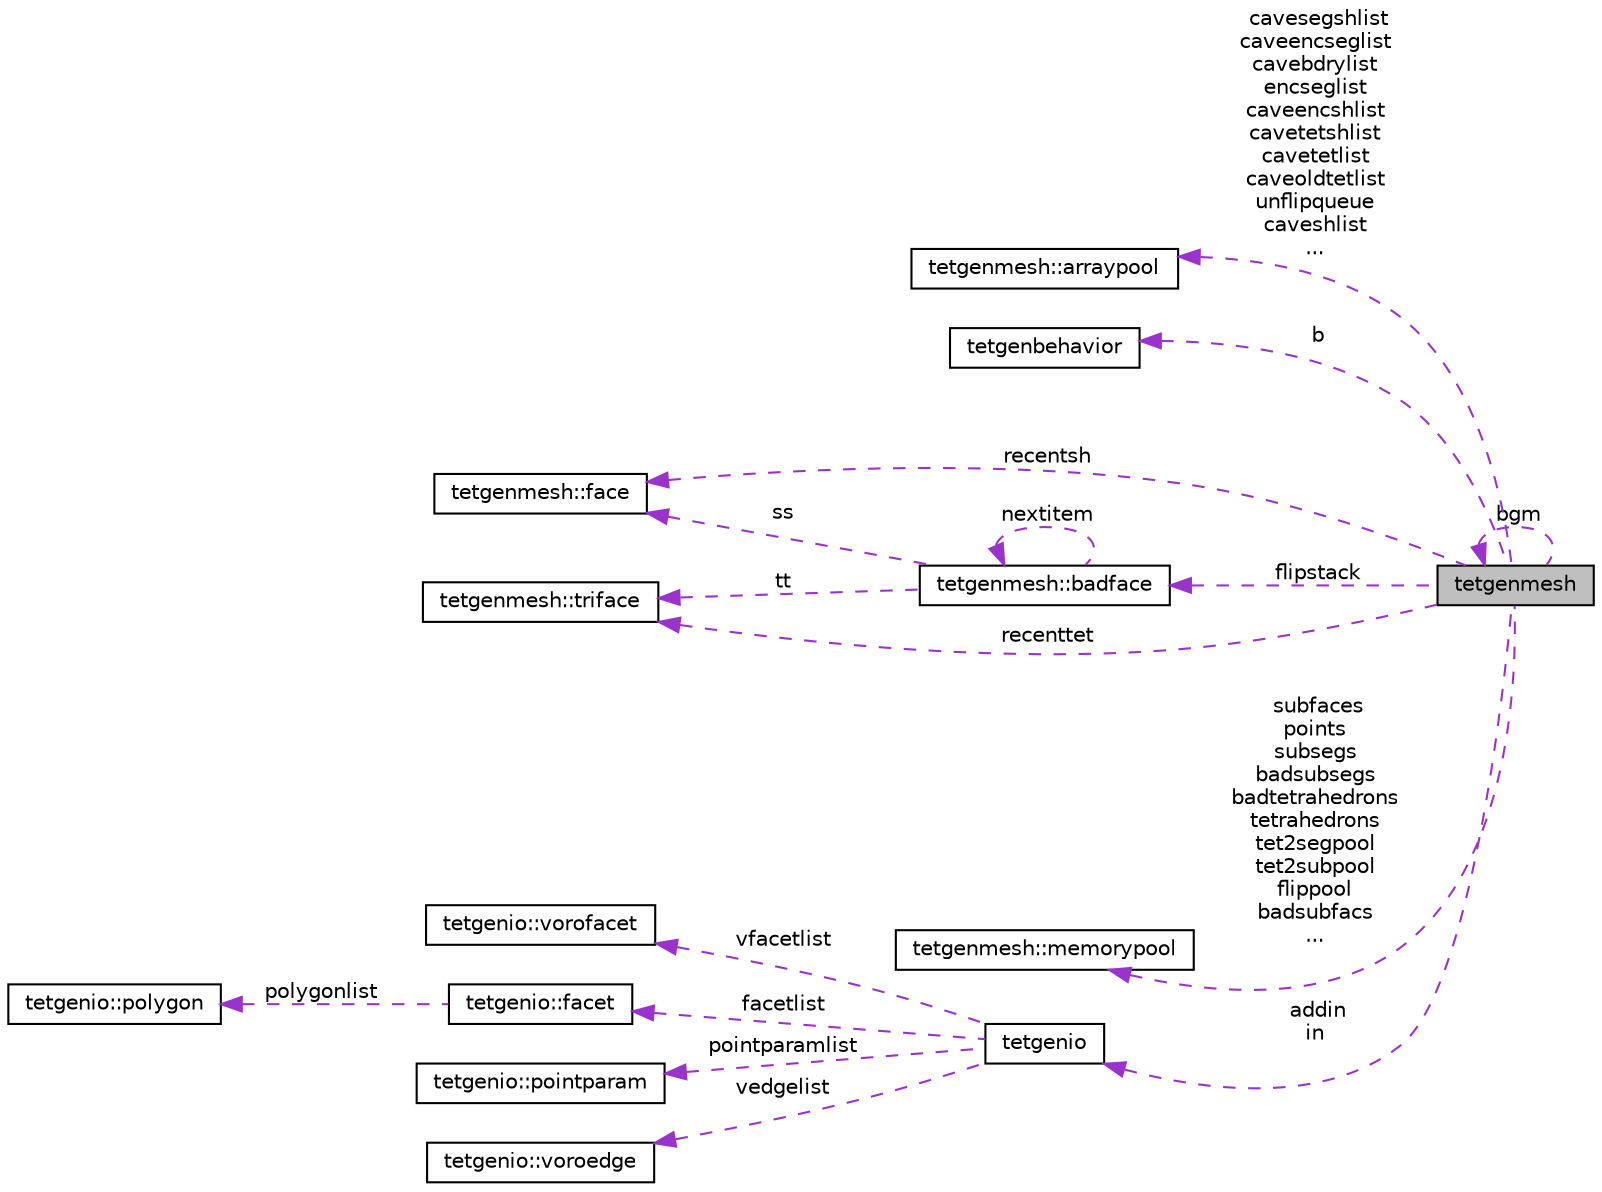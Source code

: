 digraph "tetgenmesh"
{
  edge [fontname="Helvetica",fontsize="10",labelfontname="Helvetica",labelfontsize="10"];
  node [fontname="Helvetica",fontsize="10",shape=record];
  rankdir="LR";
  Node1 [label="tetgenmesh",height=0.2,width=0.4,color="black", fillcolor="grey75", style="filled", fontcolor="black"];
  Node2 -> Node1 [dir="back",color="darkorchid3",fontsize="10",style="dashed",label=" cavesegshlist\ncaveencseglist\ncavebdrylist\nencseglist\ncaveencshlist\ncavetetshlist\ncavetetlist\ncaveoldtetlist\nunflipqueue\ncaveshlist\n..." ];
  Node2 [label="tetgenmesh::arraypool",height=0.2,width=0.4,color="black", fillcolor="white", style="filled",URL="$classtetgenmesh_1_1arraypool.html"];
  Node1 -> Node1 [dir="back",color="darkorchid3",fontsize="10",style="dashed",label=" bgm" ];
  Node3 -> Node1 [dir="back",color="darkorchid3",fontsize="10",style="dashed",label=" b" ];
  Node3 [label="tetgenbehavior",height=0.2,width=0.4,color="black", fillcolor="white", style="filled",URL="$classtetgenbehavior.html"];
  Node4 -> Node1 [dir="back",color="darkorchid3",fontsize="10",style="dashed",label=" recentsh" ];
  Node4 [label="tetgenmesh::face",height=0.2,width=0.4,color="black", fillcolor="white", style="filled",URL="$classtetgenmesh_1_1face.html"];
  Node5 -> Node1 [dir="back",color="darkorchid3",fontsize="10",style="dashed",label=" flipstack" ];
  Node5 [label="tetgenmesh::badface",height=0.2,width=0.4,color="black", fillcolor="white", style="filled",URL="$classtetgenmesh_1_1badface.html"];
  Node4 -> Node5 [dir="back",color="darkorchid3",fontsize="10",style="dashed",label=" ss" ];
  Node5 -> Node5 [dir="back",color="darkorchid3",fontsize="10",style="dashed",label=" nextitem" ];
  Node6 -> Node5 [dir="back",color="darkorchid3",fontsize="10",style="dashed",label=" tt" ];
  Node6 [label="tetgenmesh::triface",height=0.2,width=0.4,color="black", fillcolor="white", style="filled",URL="$classtetgenmesh_1_1triface.html"];
  Node6 -> Node1 [dir="back",color="darkorchid3",fontsize="10",style="dashed",label=" recenttet" ];
  Node7 -> Node1 [dir="back",color="darkorchid3",fontsize="10",style="dashed",label=" subfaces\npoints\nsubsegs\nbadsubsegs\nbadtetrahedrons\ntetrahedrons\ntet2segpool\ntet2subpool\nflippool\nbadsubfacs\n..." ];
  Node7 [label="tetgenmesh::memorypool",height=0.2,width=0.4,color="black", fillcolor="white", style="filled",URL="$classtetgenmesh_1_1memorypool.html"];
  Node8 -> Node1 [dir="back",color="darkorchid3",fontsize="10",style="dashed",label=" addin\nin" ];
  Node8 [label="tetgenio",height=0.2,width=0.4,color="black", fillcolor="white", style="filled",URL="$classtetgenio.html"];
  Node9 -> Node8 [dir="back",color="darkorchid3",fontsize="10",style="dashed",label=" vfacetlist" ];
  Node9 [label="tetgenio::vorofacet",height=0.2,width=0.4,color="black", fillcolor="white", style="filled",URL="$structtetgenio_1_1vorofacet.html"];
  Node10 -> Node8 [dir="back",color="darkorchid3",fontsize="10",style="dashed",label=" facetlist" ];
  Node10 [label="tetgenio::facet",height=0.2,width=0.4,color="black", fillcolor="white", style="filled",URL="$structtetgenio_1_1facet.html"];
  Node11 -> Node10 [dir="back",color="darkorchid3",fontsize="10",style="dashed",label=" polygonlist" ];
  Node11 [label="tetgenio::polygon",height=0.2,width=0.4,color="black", fillcolor="white", style="filled",URL="$structtetgenio_1_1polygon.html"];
  Node12 -> Node8 [dir="back",color="darkorchid3",fontsize="10",style="dashed",label=" pointparamlist" ];
  Node12 [label="tetgenio::pointparam",height=0.2,width=0.4,color="black", fillcolor="white", style="filled",URL="$structtetgenio_1_1pointparam.html"];
  Node13 -> Node8 [dir="back",color="darkorchid3",fontsize="10",style="dashed",label=" vedgelist" ];
  Node13 [label="tetgenio::voroedge",height=0.2,width=0.4,color="black", fillcolor="white", style="filled",URL="$structtetgenio_1_1voroedge.html"];
}

